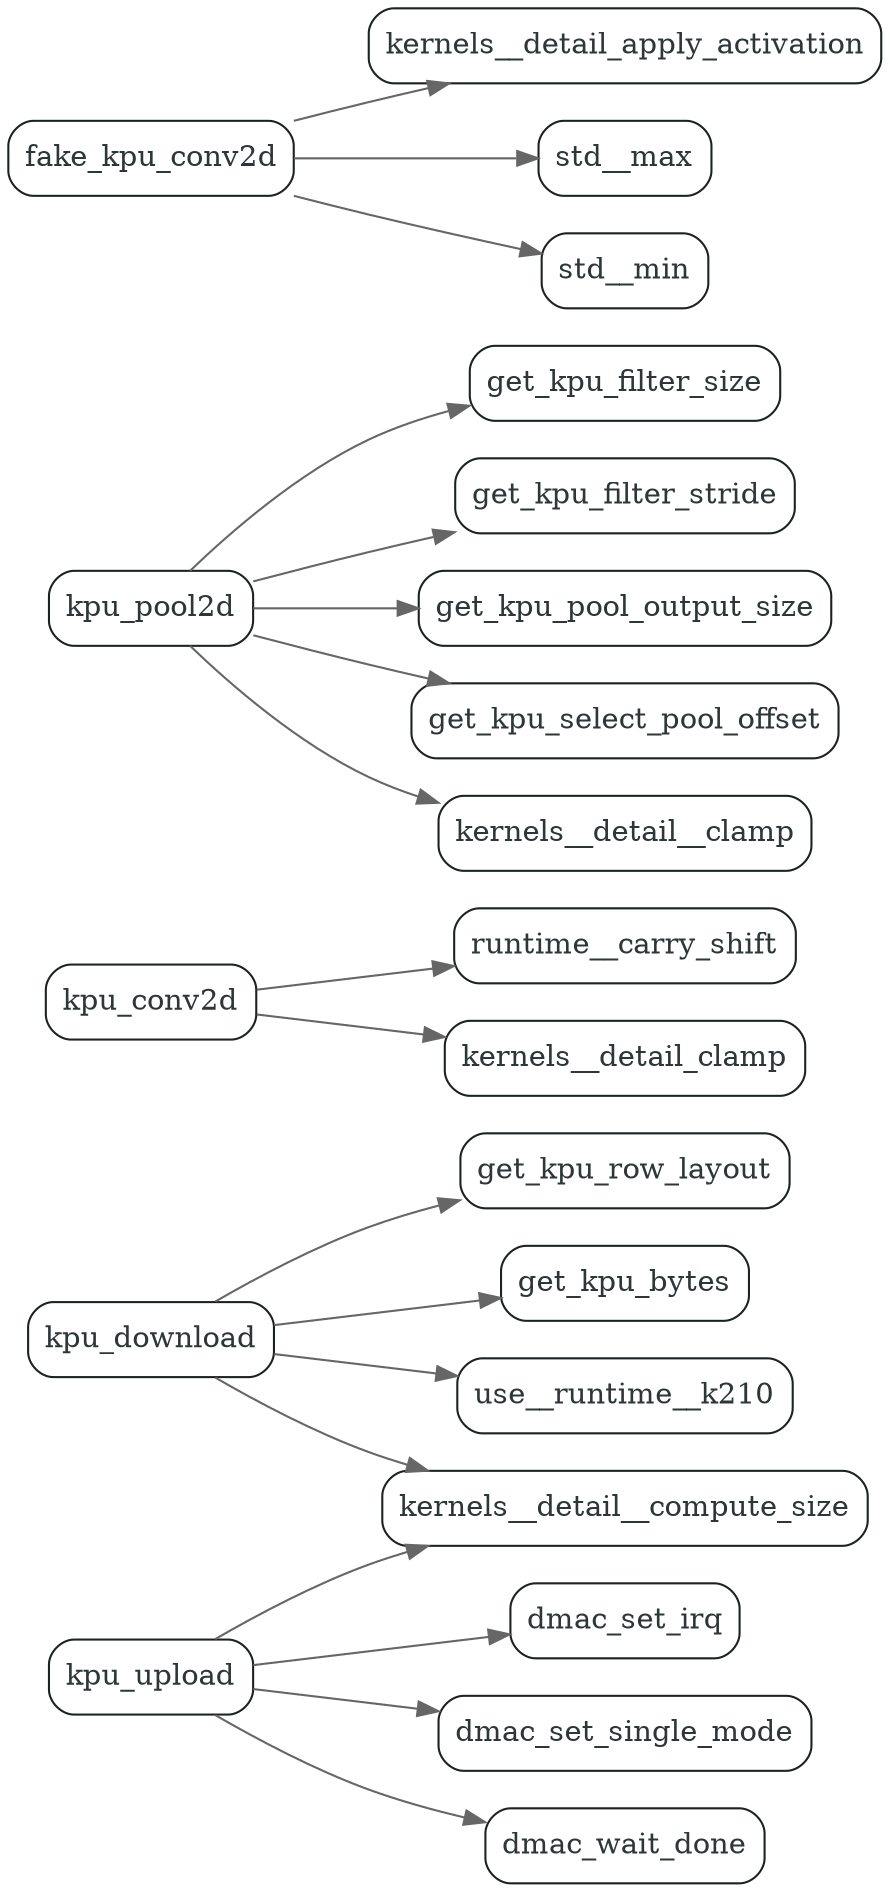 #include "styles.h"
digraph dig {
  node[shape=box;style="rounded";color="#1c2123";fontcolor="#2f3638"];
  edge[color=gray40];
  newrank=true;
  rankdir=LR;

  kpu_download -> {
    get_kpu_row_layout;
    get_kpu_bytes;
    use__runtime__k210;
    kernels__detail__compute_size;
  }

  kpu_conv2d -> {
    runtime__carry_shift;
    kernels__detail_clamp;
  }
  kpu_pool2d -> {
    get_kpu_filter_size;
    get_kpu_filter_stride;
    get_kpu_pool_output_size;
    get_kpu_select_pool_offset;
    kernels__detail__clamp;
  };

  fake_kpu_conv2d -> {
    kernels__detail_apply_activation;
    std__max;
    std__min;
  }
  kpu_upload -> {
    kernels__detail__compute_size;
    dmac_set_irq;
    dmac_set_single_mode;
    dmac_wait_done;
  }
}
